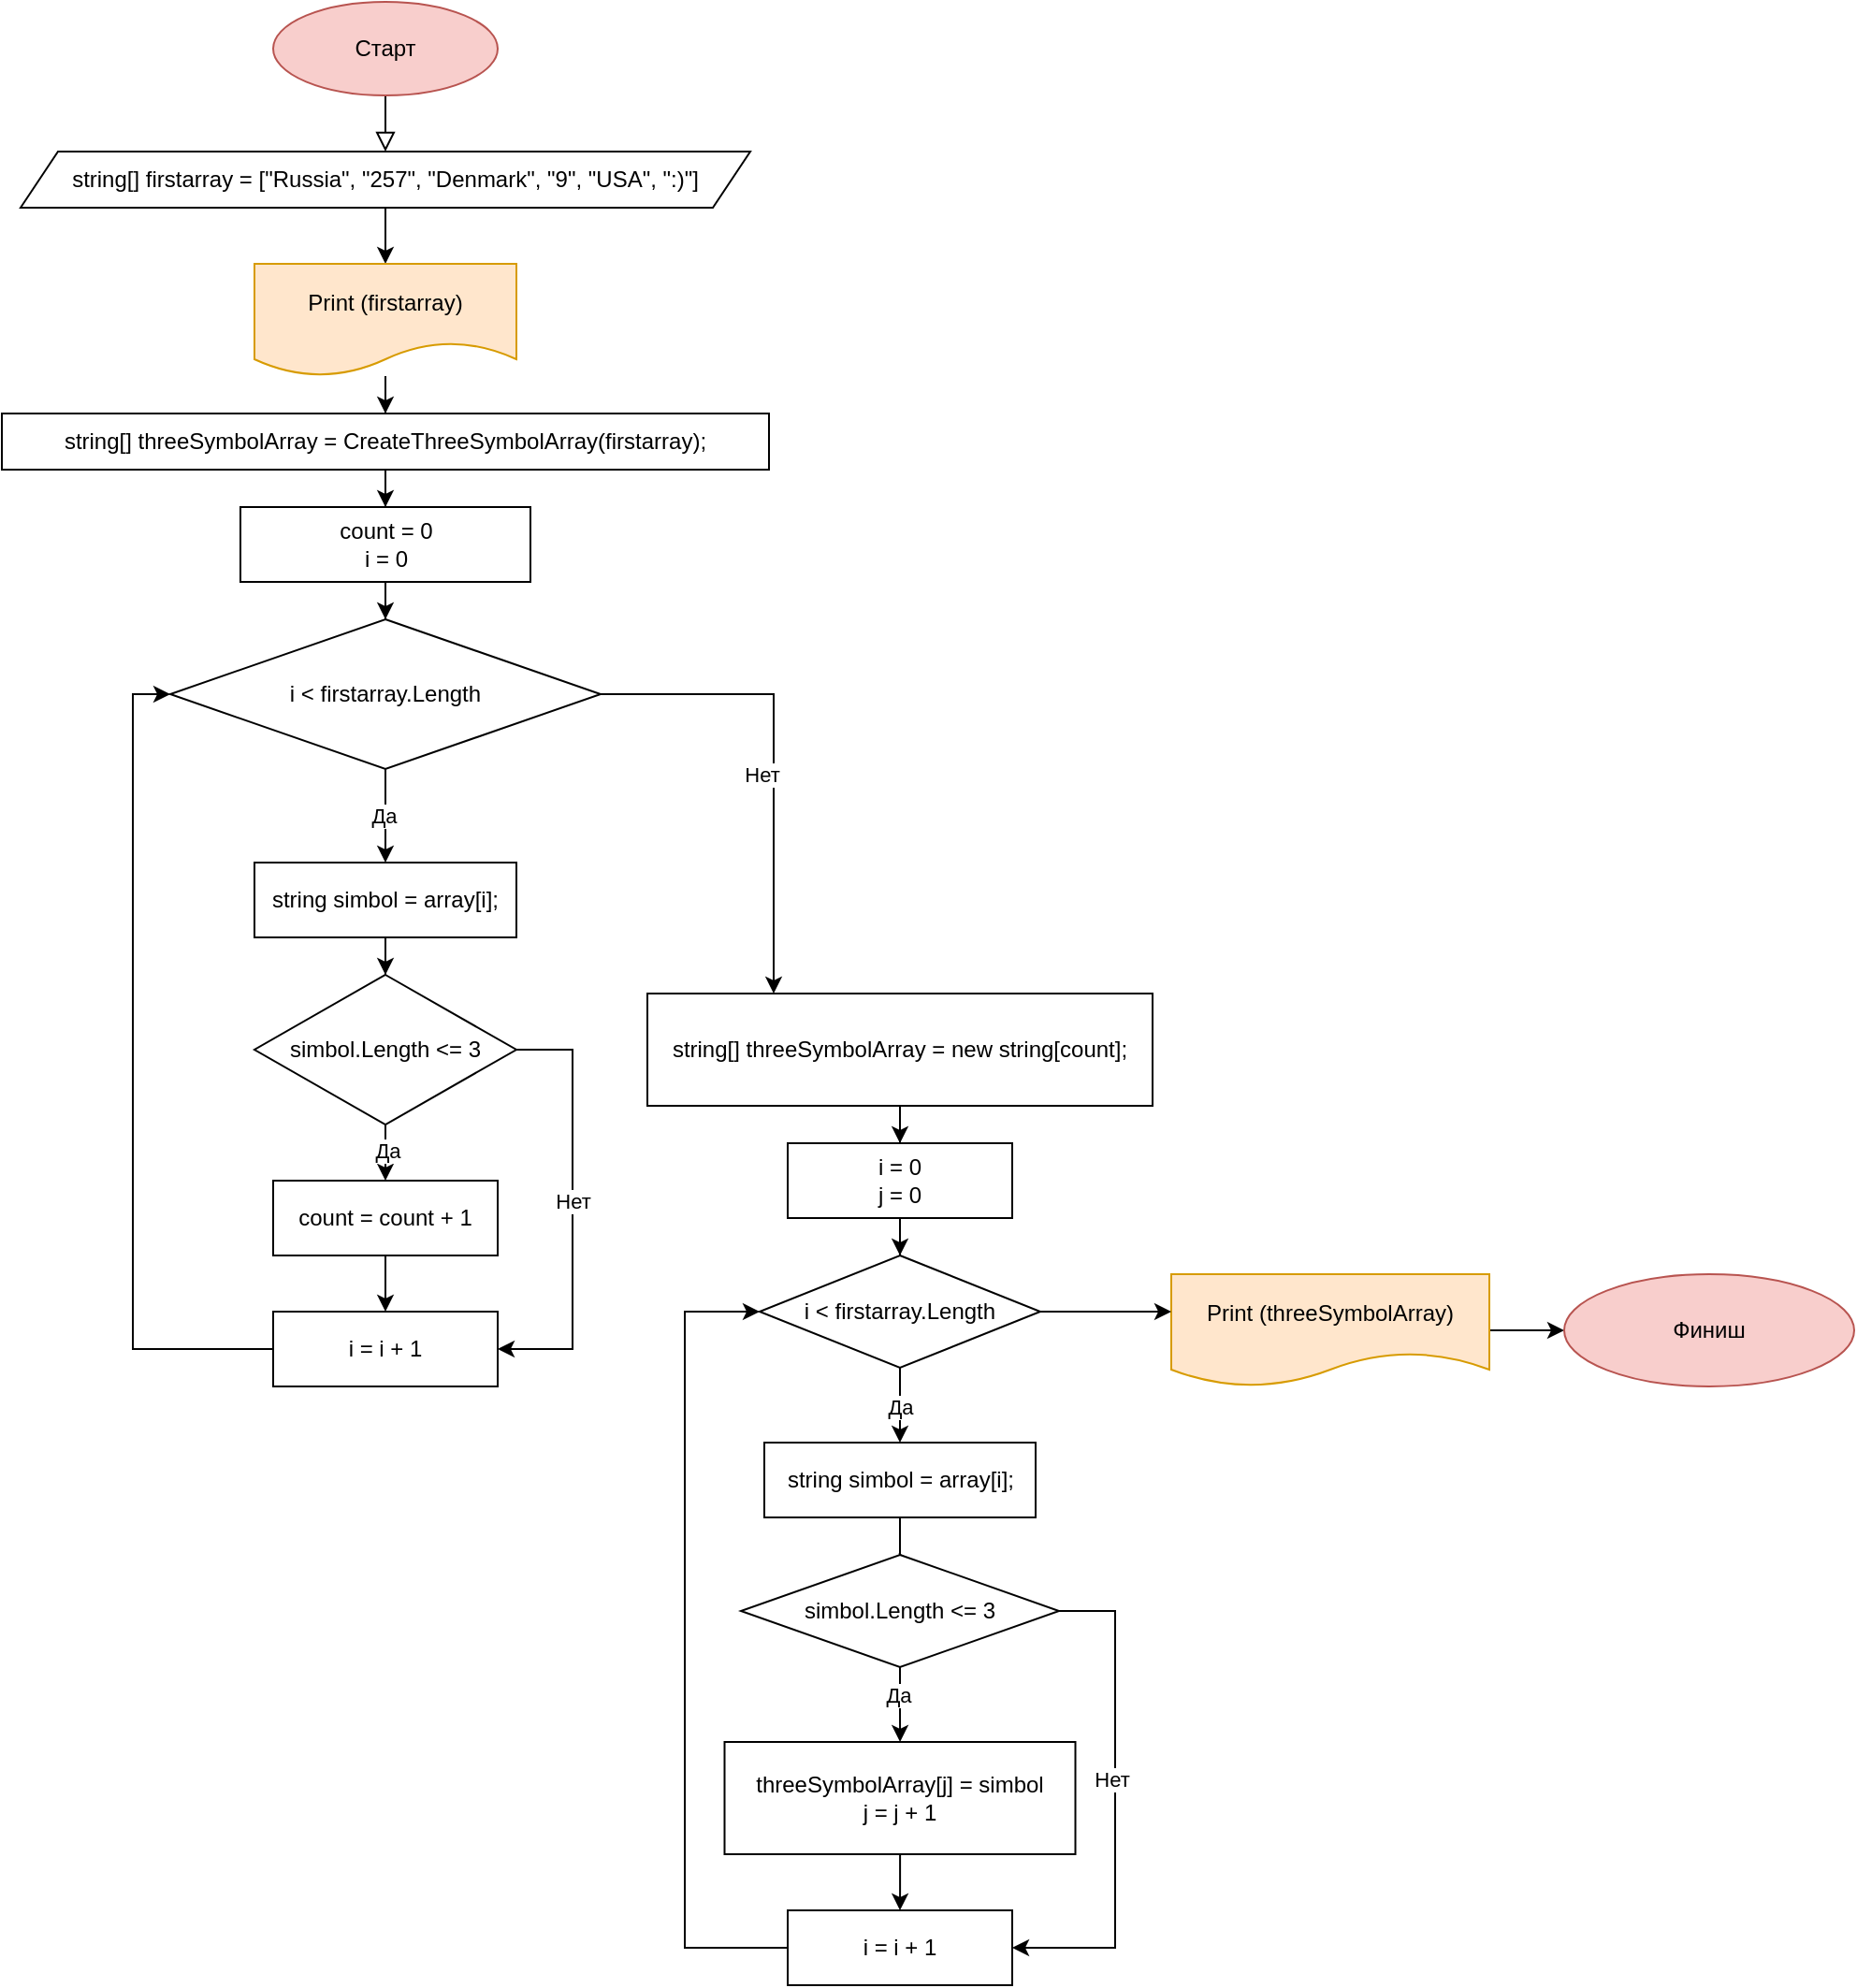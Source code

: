 <mxfile version="22.1.11" type="github">
  <diagram id="C5RBs43oDa-KdzZeNtuy" name="Page-1">
    <mxGraphModel dx="2647" dy="1373" grid="1" gridSize="10" guides="1" tooltips="1" connect="1" arrows="1" fold="1" page="1" pageScale="1" pageWidth="827" pageHeight="1169" math="0" shadow="0">
      <root>
        <mxCell id="WIyWlLk6GJQsqaUBKTNV-0" />
        <mxCell id="WIyWlLk6GJQsqaUBKTNV-1" parent="WIyWlLk6GJQsqaUBKTNV-0" />
        <mxCell id="WIyWlLk6GJQsqaUBKTNV-2" value="" style="rounded=0;html=1;jettySize=auto;orthogonalLoop=1;fontSize=11;endArrow=block;endFill=0;endSize=8;strokeWidth=1;shadow=0;labelBackgroundColor=none;edgeStyle=orthogonalEdgeStyle;" parent="WIyWlLk6GJQsqaUBKTNV-1" edge="1">
          <mxGeometry relative="1" as="geometry">
            <mxPoint x="220" y="120" as="sourcePoint" />
            <mxPoint x="220" y="150" as="targetPoint" />
          </mxGeometry>
        </mxCell>
        <mxCell id="U_Uz1X503R6jEeRlg11g-0" value="Старт" style="ellipse;whiteSpace=wrap;html=1;fillColor=#f8cecc;strokeColor=#b85450;" vertex="1" parent="WIyWlLk6GJQsqaUBKTNV-1">
          <mxGeometry x="160" y="70" width="120" height="50" as="geometry" />
        </mxCell>
        <mxCell id="U_Uz1X503R6jEeRlg11g-6" style="edgeStyle=orthogonalEdgeStyle;rounded=0;orthogonalLoop=1;jettySize=auto;html=1;entryX=0.5;entryY=0;entryDx=0;entryDy=0;" edge="1" parent="WIyWlLk6GJQsqaUBKTNV-1" source="U_Uz1X503R6jEeRlg11g-2" target="U_Uz1X503R6jEeRlg11g-5">
          <mxGeometry relative="1" as="geometry" />
        </mxCell>
        <mxCell id="U_Uz1X503R6jEeRlg11g-2" value="string[]&amp;nbsp;firstarray = [&quot;Russia&quot;, &quot;257&quot;, &quot;Denmark&quot;, &quot;9&quot;, &quot;USA&quot;, &quot;:)&quot;]" style="shape=parallelogram;perimeter=parallelogramPerimeter;whiteSpace=wrap;html=1;fixedSize=1;" vertex="1" parent="WIyWlLk6GJQsqaUBKTNV-1">
          <mxGeometry x="25" y="150" width="390" height="30" as="geometry" />
        </mxCell>
        <mxCell id="U_Uz1X503R6jEeRlg11g-10" style="edgeStyle=orthogonalEdgeStyle;rounded=0;orthogonalLoop=1;jettySize=auto;html=1;entryX=0.5;entryY=0;entryDx=0;entryDy=0;" edge="1" parent="WIyWlLk6GJQsqaUBKTNV-1" source="U_Uz1X503R6jEeRlg11g-3" target="U_Uz1X503R6jEeRlg11g-9">
          <mxGeometry relative="1" as="geometry" />
        </mxCell>
        <mxCell id="U_Uz1X503R6jEeRlg11g-3" value="string[]&amp;nbsp;threeSymbolArray = CreateThreeSymbolArray(firstarray);" style="rounded=0;whiteSpace=wrap;html=1;" vertex="1" parent="WIyWlLk6GJQsqaUBKTNV-1">
          <mxGeometry x="15" y="290" width="410" height="30" as="geometry" />
        </mxCell>
        <mxCell id="U_Uz1X503R6jEeRlg11g-4" style="edgeStyle=orthogonalEdgeStyle;rounded=0;orthogonalLoop=1;jettySize=auto;html=1;exitX=0.5;exitY=1;exitDx=0;exitDy=0;" edge="1" parent="WIyWlLk6GJQsqaUBKTNV-1" source="U_Uz1X503R6jEeRlg11g-2" target="U_Uz1X503R6jEeRlg11g-2">
          <mxGeometry relative="1" as="geometry" />
        </mxCell>
        <mxCell id="U_Uz1X503R6jEeRlg11g-7" style="edgeStyle=orthogonalEdgeStyle;rounded=0;orthogonalLoop=1;jettySize=auto;html=1;" edge="1" parent="WIyWlLk6GJQsqaUBKTNV-1" source="U_Uz1X503R6jEeRlg11g-5" target="U_Uz1X503R6jEeRlg11g-3">
          <mxGeometry relative="1" as="geometry" />
        </mxCell>
        <mxCell id="U_Uz1X503R6jEeRlg11g-5" value="Print (firstarray)" style="shape=document;whiteSpace=wrap;html=1;boundedLbl=1;fillColor=#ffe6cc;strokeColor=#d79b00;" vertex="1" parent="WIyWlLk6GJQsqaUBKTNV-1">
          <mxGeometry x="150" y="210" width="140" height="60" as="geometry" />
        </mxCell>
        <mxCell id="U_Uz1X503R6jEeRlg11g-55" value="" style="edgeStyle=orthogonalEdgeStyle;rounded=0;orthogonalLoop=1;jettySize=auto;html=1;" edge="1" parent="WIyWlLk6GJQsqaUBKTNV-1" source="U_Uz1X503R6jEeRlg11g-8" target="U_Uz1X503R6jEeRlg11g-54">
          <mxGeometry relative="1" as="geometry" />
        </mxCell>
        <mxCell id="U_Uz1X503R6jEeRlg11g-8" value="Print (threeSymbolArray)" style="shape=document;whiteSpace=wrap;html=1;boundedLbl=1;fillColor=#ffe6cc;strokeColor=#d79b00;" vertex="1" parent="WIyWlLk6GJQsqaUBKTNV-1">
          <mxGeometry x="640" y="750" width="170" height="60" as="geometry" />
        </mxCell>
        <mxCell id="U_Uz1X503R6jEeRlg11g-12" style="edgeStyle=orthogonalEdgeStyle;rounded=0;orthogonalLoop=1;jettySize=auto;html=1;entryX=0.5;entryY=0;entryDx=0;entryDy=0;" edge="1" parent="WIyWlLk6GJQsqaUBKTNV-1" source="U_Uz1X503R6jEeRlg11g-9" target="U_Uz1X503R6jEeRlg11g-11">
          <mxGeometry relative="1" as="geometry" />
        </mxCell>
        <mxCell id="U_Uz1X503R6jEeRlg11g-9" value="count = 0&lt;br&gt;i = 0" style="rounded=0;whiteSpace=wrap;html=1;" vertex="1" parent="WIyWlLk6GJQsqaUBKTNV-1">
          <mxGeometry x="142.5" y="340" width="155" height="40" as="geometry" />
        </mxCell>
        <mxCell id="U_Uz1X503R6jEeRlg11g-14" value="" style="edgeStyle=orthogonalEdgeStyle;rounded=0;orthogonalLoop=1;jettySize=auto;html=1;startArrow=none;startFill=0;entryX=0.25;entryY=0;entryDx=0;entryDy=0;" edge="1" parent="WIyWlLk6GJQsqaUBKTNV-1" source="U_Uz1X503R6jEeRlg11g-11" target="U_Uz1X503R6jEeRlg11g-26">
          <mxGeometry relative="1" as="geometry">
            <mxPoint x="440" y="440" as="targetPoint" />
          </mxGeometry>
        </mxCell>
        <mxCell id="U_Uz1X503R6jEeRlg11g-15" value="Нет" style="edgeLabel;html=1;align=center;verticalAlign=middle;resizable=0;points=[];" vertex="1" connectable="0" parent="U_Uz1X503R6jEeRlg11g-14">
          <mxGeometry x="0.086" y="-2" relative="1" as="geometry">
            <mxPoint x="-5" y="-2" as="offset" />
          </mxGeometry>
        </mxCell>
        <mxCell id="U_Uz1X503R6jEeRlg11g-16" style="edgeStyle=orthogonalEdgeStyle;rounded=0;orthogonalLoop=1;jettySize=auto;html=1;exitX=0.5;exitY=1;exitDx=0;exitDy=0;" edge="1" parent="WIyWlLk6GJQsqaUBKTNV-1" source="U_Uz1X503R6jEeRlg11g-11">
          <mxGeometry relative="1" as="geometry">
            <mxPoint x="220" y="530" as="targetPoint" />
          </mxGeometry>
        </mxCell>
        <mxCell id="U_Uz1X503R6jEeRlg11g-17" value="Да" style="edgeLabel;html=1;align=center;verticalAlign=middle;resizable=0;points=[];" vertex="1" connectable="0" parent="U_Uz1X503R6jEeRlg11g-16">
          <mxGeometry x="-0.036" y="-1" relative="1" as="geometry">
            <mxPoint as="offset" />
          </mxGeometry>
        </mxCell>
        <mxCell id="U_Uz1X503R6jEeRlg11g-11" value="i &amp;lt; firstarray.Length" style="rhombus;whiteSpace=wrap;html=1;" vertex="1" parent="WIyWlLk6GJQsqaUBKTNV-1">
          <mxGeometry x="105" y="400" width="230" height="80" as="geometry" />
        </mxCell>
        <mxCell id="U_Uz1X503R6jEeRlg11g-19" style="edgeStyle=orthogonalEdgeStyle;rounded=0;orthogonalLoop=1;jettySize=auto;html=1;exitX=0.5;exitY=1;exitDx=0;exitDy=0;" edge="1" parent="WIyWlLk6GJQsqaUBKTNV-1" source="U_Uz1X503R6jEeRlg11g-18" target="U_Uz1X503R6jEeRlg11g-20">
          <mxGeometry relative="1" as="geometry">
            <mxPoint x="219.769" y="590.0" as="targetPoint" />
          </mxGeometry>
        </mxCell>
        <mxCell id="U_Uz1X503R6jEeRlg11g-18" value="string simbol = array[i];" style="rounded=0;whiteSpace=wrap;html=1;" vertex="1" parent="WIyWlLk6GJQsqaUBKTNV-1">
          <mxGeometry x="150" y="530" width="140" height="40" as="geometry" />
        </mxCell>
        <mxCell id="U_Uz1X503R6jEeRlg11g-21" style="edgeStyle=orthogonalEdgeStyle;rounded=0;orthogonalLoop=1;jettySize=auto;html=1;" edge="1" parent="WIyWlLk6GJQsqaUBKTNV-1" source="U_Uz1X503R6jEeRlg11g-20" target="U_Uz1X503R6jEeRlg11g-22">
          <mxGeometry relative="1" as="geometry">
            <mxPoint x="220.0" y="690.0" as="targetPoint" />
          </mxGeometry>
        </mxCell>
        <mxCell id="U_Uz1X503R6jEeRlg11g-23" value="Да" style="edgeLabel;html=1;align=center;verticalAlign=middle;resizable=0;points=[];" vertex="1" connectable="0" parent="U_Uz1X503R6jEeRlg11g-21">
          <mxGeometry x="0.361" y="1" relative="1" as="geometry">
            <mxPoint as="offset" />
          </mxGeometry>
        </mxCell>
        <mxCell id="U_Uz1X503R6jEeRlg11g-27" style="edgeStyle=orthogonalEdgeStyle;rounded=0;orthogonalLoop=1;jettySize=auto;html=1;entryX=1;entryY=0.5;entryDx=0;entryDy=0;" edge="1" parent="WIyWlLk6GJQsqaUBKTNV-1" source="U_Uz1X503R6jEeRlg11g-20" target="U_Uz1X503R6jEeRlg11g-33">
          <mxGeometry relative="1" as="geometry">
            <mxPoint x="330" y="790" as="targetPoint" />
            <Array as="points">
              <mxPoint x="320" y="630" />
              <mxPoint x="320" y="790" />
            </Array>
          </mxGeometry>
        </mxCell>
        <mxCell id="U_Uz1X503R6jEeRlg11g-28" value="Нет" style="edgeLabel;html=1;align=center;verticalAlign=middle;resizable=0;points=[];" vertex="1" connectable="0" parent="U_Uz1X503R6jEeRlg11g-27">
          <mxGeometry x="0.003" y="-1" relative="1" as="geometry">
            <mxPoint x="1" y="-5" as="offset" />
          </mxGeometry>
        </mxCell>
        <mxCell id="U_Uz1X503R6jEeRlg11g-20" value="simbol.Length &amp;lt;= 3" style="rhombus;whiteSpace=wrap;html=1;" vertex="1" parent="WIyWlLk6GJQsqaUBKTNV-1">
          <mxGeometry x="150" y="590" width="140" height="80" as="geometry" />
        </mxCell>
        <mxCell id="U_Uz1X503R6jEeRlg11g-32" style="edgeStyle=orthogonalEdgeStyle;rounded=0;orthogonalLoop=1;jettySize=auto;html=1;entryX=0;entryY=0.5;entryDx=0;entryDy=0;exitX=0;exitY=0.5;exitDx=0;exitDy=0;" edge="1" parent="WIyWlLk6GJQsqaUBKTNV-1" source="U_Uz1X503R6jEeRlg11g-33" target="U_Uz1X503R6jEeRlg11g-11">
          <mxGeometry relative="1" as="geometry">
            <mxPoint x="50" y="440" as="targetPoint" />
            <Array as="points">
              <mxPoint x="85" y="790" />
              <mxPoint x="85" y="440" />
            </Array>
          </mxGeometry>
        </mxCell>
        <mxCell id="U_Uz1X503R6jEeRlg11g-34" style="edgeStyle=orthogonalEdgeStyle;rounded=0;orthogonalLoop=1;jettySize=auto;html=1;entryX=0.5;entryY=0;entryDx=0;entryDy=0;" edge="1" parent="WIyWlLk6GJQsqaUBKTNV-1" source="U_Uz1X503R6jEeRlg11g-22" target="U_Uz1X503R6jEeRlg11g-33">
          <mxGeometry relative="1" as="geometry" />
        </mxCell>
        <mxCell id="U_Uz1X503R6jEeRlg11g-22" value="count = count + 1" style="rounded=0;whiteSpace=wrap;html=1;" vertex="1" parent="WIyWlLk6GJQsqaUBKTNV-1">
          <mxGeometry x="160" y="700" width="120" height="40" as="geometry" />
        </mxCell>
        <mxCell id="U_Uz1X503R6jEeRlg11g-31" value="" style="edgeStyle=orthogonalEdgeStyle;rounded=0;orthogonalLoop=1;jettySize=auto;html=1;" edge="1" parent="WIyWlLk6GJQsqaUBKTNV-1" source="U_Uz1X503R6jEeRlg11g-26" target="U_Uz1X503R6jEeRlg11g-30">
          <mxGeometry relative="1" as="geometry" />
        </mxCell>
        <mxCell id="U_Uz1X503R6jEeRlg11g-26" value="string[] threeSymbolArray = new string[count];" style="rounded=0;whiteSpace=wrap;html=1;" vertex="1" parent="WIyWlLk6GJQsqaUBKTNV-1">
          <mxGeometry x="360" y="600" width="270" height="60" as="geometry" />
        </mxCell>
        <mxCell id="U_Uz1X503R6jEeRlg11g-36" value="" style="edgeStyle=orthogonalEdgeStyle;rounded=0;orthogonalLoop=1;jettySize=auto;html=1;" edge="1" parent="WIyWlLk6GJQsqaUBKTNV-1" source="U_Uz1X503R6jEeRlg11g-30" target="U_Uz1X503R6jEeRlg11g-35">
          <mxGeometry relative="1" as="geometry" />
        </mxCell>
        <mxCell id="U_Uz1X503R6jEeRlg11g-30" value="i = 0&lt;br&gt;j = 0" style="whiteSpace=wrap;html=1;rounded=0;" vertex="1" parent="WIyWlLk6GJQsqaUBKTNV-1">
          <mxGeometry x="435" y="680" width="120" height="40" as="geometry" />
        </mxCell>
        <mxCell id="U_Uz1X503R6jEeRlg11g-33" value="i = i + 1" style="rounded=0;whiteSpace=wrap;html=1;" vertex="1" parent="WIyWlLk6GJQsqaUBKTNV-1">
          <mxGeometry x="160" y="770" width="120" height="40" as="geometry" />
        </mxCell>
        <mxCell id="U_Uz1X503R6jEeRlg11g-38" value="" style="edgeStyle=orthogonalEdgeStyle;rounded=0;orthogonalLoop=1;jettySize=auto;html=1;" edge="1" parent="WIyWlLk6GJQsqaUBKTNV-1" source="U_Uz1X503R6jEeRlg11g-35" target="U_Uz1X503R6jEeRlg11g-37">
          <mxGeometry relative="1" as="geometry" />
        </mxCell>
        <mxCell id="U_Uz1X503R6jEeRlg11g-39" value="Да" style="edgeLabel;html=1;align=center;verticalAlign=middle;resizable=0;points=[];" vertex="1" connectable="0" parent="U_Uz1X503R6jEeRlg11g-38">
          <mxGeometry x="0.06" relative="1" as="geometry">
            <mxPoint as="offset" />
          </mxGeometry>
        </mxCell>
        <mxCell id="U_Uz1X503R6jEeRlg11g-52" style="edgeStyle=orthogonalEdgeStyle;rounded=0;orthogonalLoop=1;jettySize=auto;html=1;" edge="1" parent="WIyWlLk6GJQsqaUBKTNV-1" source="U_Uz1X503R6jEeRlg11g-35">
          <mxGeometry relative="1" as="geometry">
            <mxPoint x="640" y="770" as="targetPoint" />
          </mxGeometry>
        </mxCell>
        <mxCell id="U_Uz1X503R6jEeRlg11g-35" value="i &amp;lt; firstarray.Length" style="rhombus;whiteSpace=wrap;html=1;rounded=0;" vertex="1" parent="WIyWlLk6GJQsqaUBKTNV-1">
          <mxGeometry x="420" y="740" width="150" height="60" as="geometry" />
        </mxCell>
        <mxCell id="U_Uz1X503R6jEeRlg11g-41" value="" style="edgeStyle=orthogonalEdgeStyle;rounded=0;orthogonalLoop=1;jettySize=auto;html=1;entryX=0.496;entryY=-0.017;entryDx=0;entryDy=0;entryPerimeter=0;" edge="1" parent="WIyWlLk6GJQsqaUBKTNV-1" source="U_Uz1X503R6jEeRlg11g-37" target="U_Uz1X503R6jEeRlg11g-42">
          <mxGeometry relative="1" as="geometry">
            <mxPoint x="487.538" y="900" as="targetPoint" />
          </mxGeometry>
        </mxCell>
        <mxCell id="U_Uz1X503R6jEeRlg11g-37" value="string simbol = array[i];" style="whiteSpace=wrap;html=1;rounded=0;" vertex="1" parent="WIyWlLk6GJQsqaUBKTNV-1">
          <mxGeometry x="422.5" y="840" width="145" height="40" as="geometry" />
        </mxCell>
        <mxCell id="U_Uz1X503R6jEeRlg11g-45" value="" style="edgeStyle=orthogonalEdgeStyle;rounded=0;orthogonalLoop=1;jettySize=auto;html=1;" edge="1" parent="WIyWlLk6GJQsqaUBKTNV-1" source="U_Uz1X503R6jEeRlg11g-42" target="U_Uz1X503R6jEeRlg11g-44">
          <mxGeometry relative="1" as="geometry" />
        </mxCell>
        <mxCell id="U_Uz1X503R6jEeRlg11g-46" value="Да" style="edgeLabel;html=1;align=center;verticalAlign=middle;resizable=0;points=[];" vertex="1" connectable="0" parent="U_Uz1X503R6jEeRlg11g-45">
          <mxGeometry x="-0.247" y="-1" relative="1" as="geometry">
            <mxPoint as="offset" />
          </mxGeometry>
        </mxCell>
        <mxCell id="U_Uz1X503R6jEeRlg11g-50" style="edgeStyle=orthogonalEdgeStyle;rounded=0;orthogonalLoop=1;jettySize=auto;html=1;entryX=1;entryY=0.5;entryDx=0;entryDy=0;" edge="1" parent="WIyWlLk6GJQsqaUBKTNV-1" source="U_Uz1X503R6jEeRlg11g-42" target="U_Uz1X503R6jEeRlg11g-48">
          <mxGeometry relative="1" as="geometry">
            <Array as="points">
              <mxPoint x="610" y="930" />
              <mxPoint x="610" y="1110" />
            </Array>
          </mxGeometry>
        </mxCell>
        <mxCell id="U_Uz1X503R6jEeRlg11g-51" value="Нет" style="edgeLabel;html=1;align=center;verticalAlign=middle;resizable=0;points=[];" vertex="1" connectable="0" parent="U_Uz1X503R6jEeRlg11g-50">
          <mxGeometry x="-0.094" y="-2" relative="1" as="geometry">
            <mxPoint as="offset" />
          </mxGeometry>
        </mxCell>
        <mxCell id="U_Uz1X503R6jEeRlg11g-42" value="simbol.Length &amp;lt;= 3" style="rhombus;whiteSpace=wrap;html=1;" vertex="1" parent="WIyWlLk6GJQsqaUBKTNV-1">
          <mxGeometry x="410" y="900" width="170" height="60" as="geometry" />
        </mxCell>
        <mxCell id="U_Uz1X503R6jEeRlg11g-47" style="edgeStyle=orthogonalEdgeStyle;rounded=0;orthogonalLoop=1;jettySize=auto;html=1;entryX=0;entryY=0.5;entryDx=0;entryDy=0;exitX=0;exitY=0.5;exitDx=0;exitDy=0;" edge="1" parent="WIyWlLk6GJQsqaUBKTNV-1" source="U_Uz1X503R6jEeRlg11g-48" target="U_Uz1X503R6jEeRlg11g-35">
          <mxGeometry relative="1" as="geometry">
            <mxPoint x="360" y="780" as="targetPoint" />
            <Array as="points">
              <mxPoint x="380" y="1110" />
              <mxPoint x="380" y="770" />
            </Array>
          </mxGeometry>
        </mxCell>
        <mxCell id="U_Uz1X503R6jEeRlg11g-49" style="edgeStyle=orthogonalEdgeStyle;rounded=0;orthogonalLoop=1;jettySize=auto;html=1;entryX=0.5;entryY=0;entryDx=0;entryDy=0;" edge="1" parent="WIyWlLk6GJQsqaUBKTNV-1" source="U_Uz1X503R6jEeRlg11g-44" target="U_Uz1X503R6jEeRlg11g-48">
          <mxGeometry relative="1" as="geometry" />
        </mxCell>
        <mxCell id="U_Uz1X503R6jEeRlg11g-44" value="threeSymbolArray[j] = simbol&lt;br&gt;j = j + 1" style="whiteSpace=wrap;html=1;" vertex="1" parent="WIyWlLk6GJQsqaUBKTNV-1">
          <mxGeometry x="401.25" y="1000" width="187.5" height="60" as="geometry" />
        </mxCell>
        <mxCell id="U_Uz1X503R6jEeRlg11g-48" value="i = i + 1" style="rounded=0;whiteSpace=wrap;html=1;" vertex="1" parent="WIyWlLk6GJQsqaUBKTNV-1">
          <mxGeometry x="435" y="1090" width="120" height="40" as="geometry" />
        </mxCell>
        <mxCell id="U_Uz1X503R6jEeRlg11g-54" value="Финиш" style="ellipse;whiteSpace=wrap;html=1;fillColor=#f8cecc;strokeColor=#b85450;" vertex="1" parent="WIyWlLk6GJQsqaUBKTNV-1">
          <mxGeometry x="850" y="750" width="155" height="60" as="geometry" />
        </mxCell>
      </root>
    </mxGraphModel>
  </diagram>
</mxfile>
